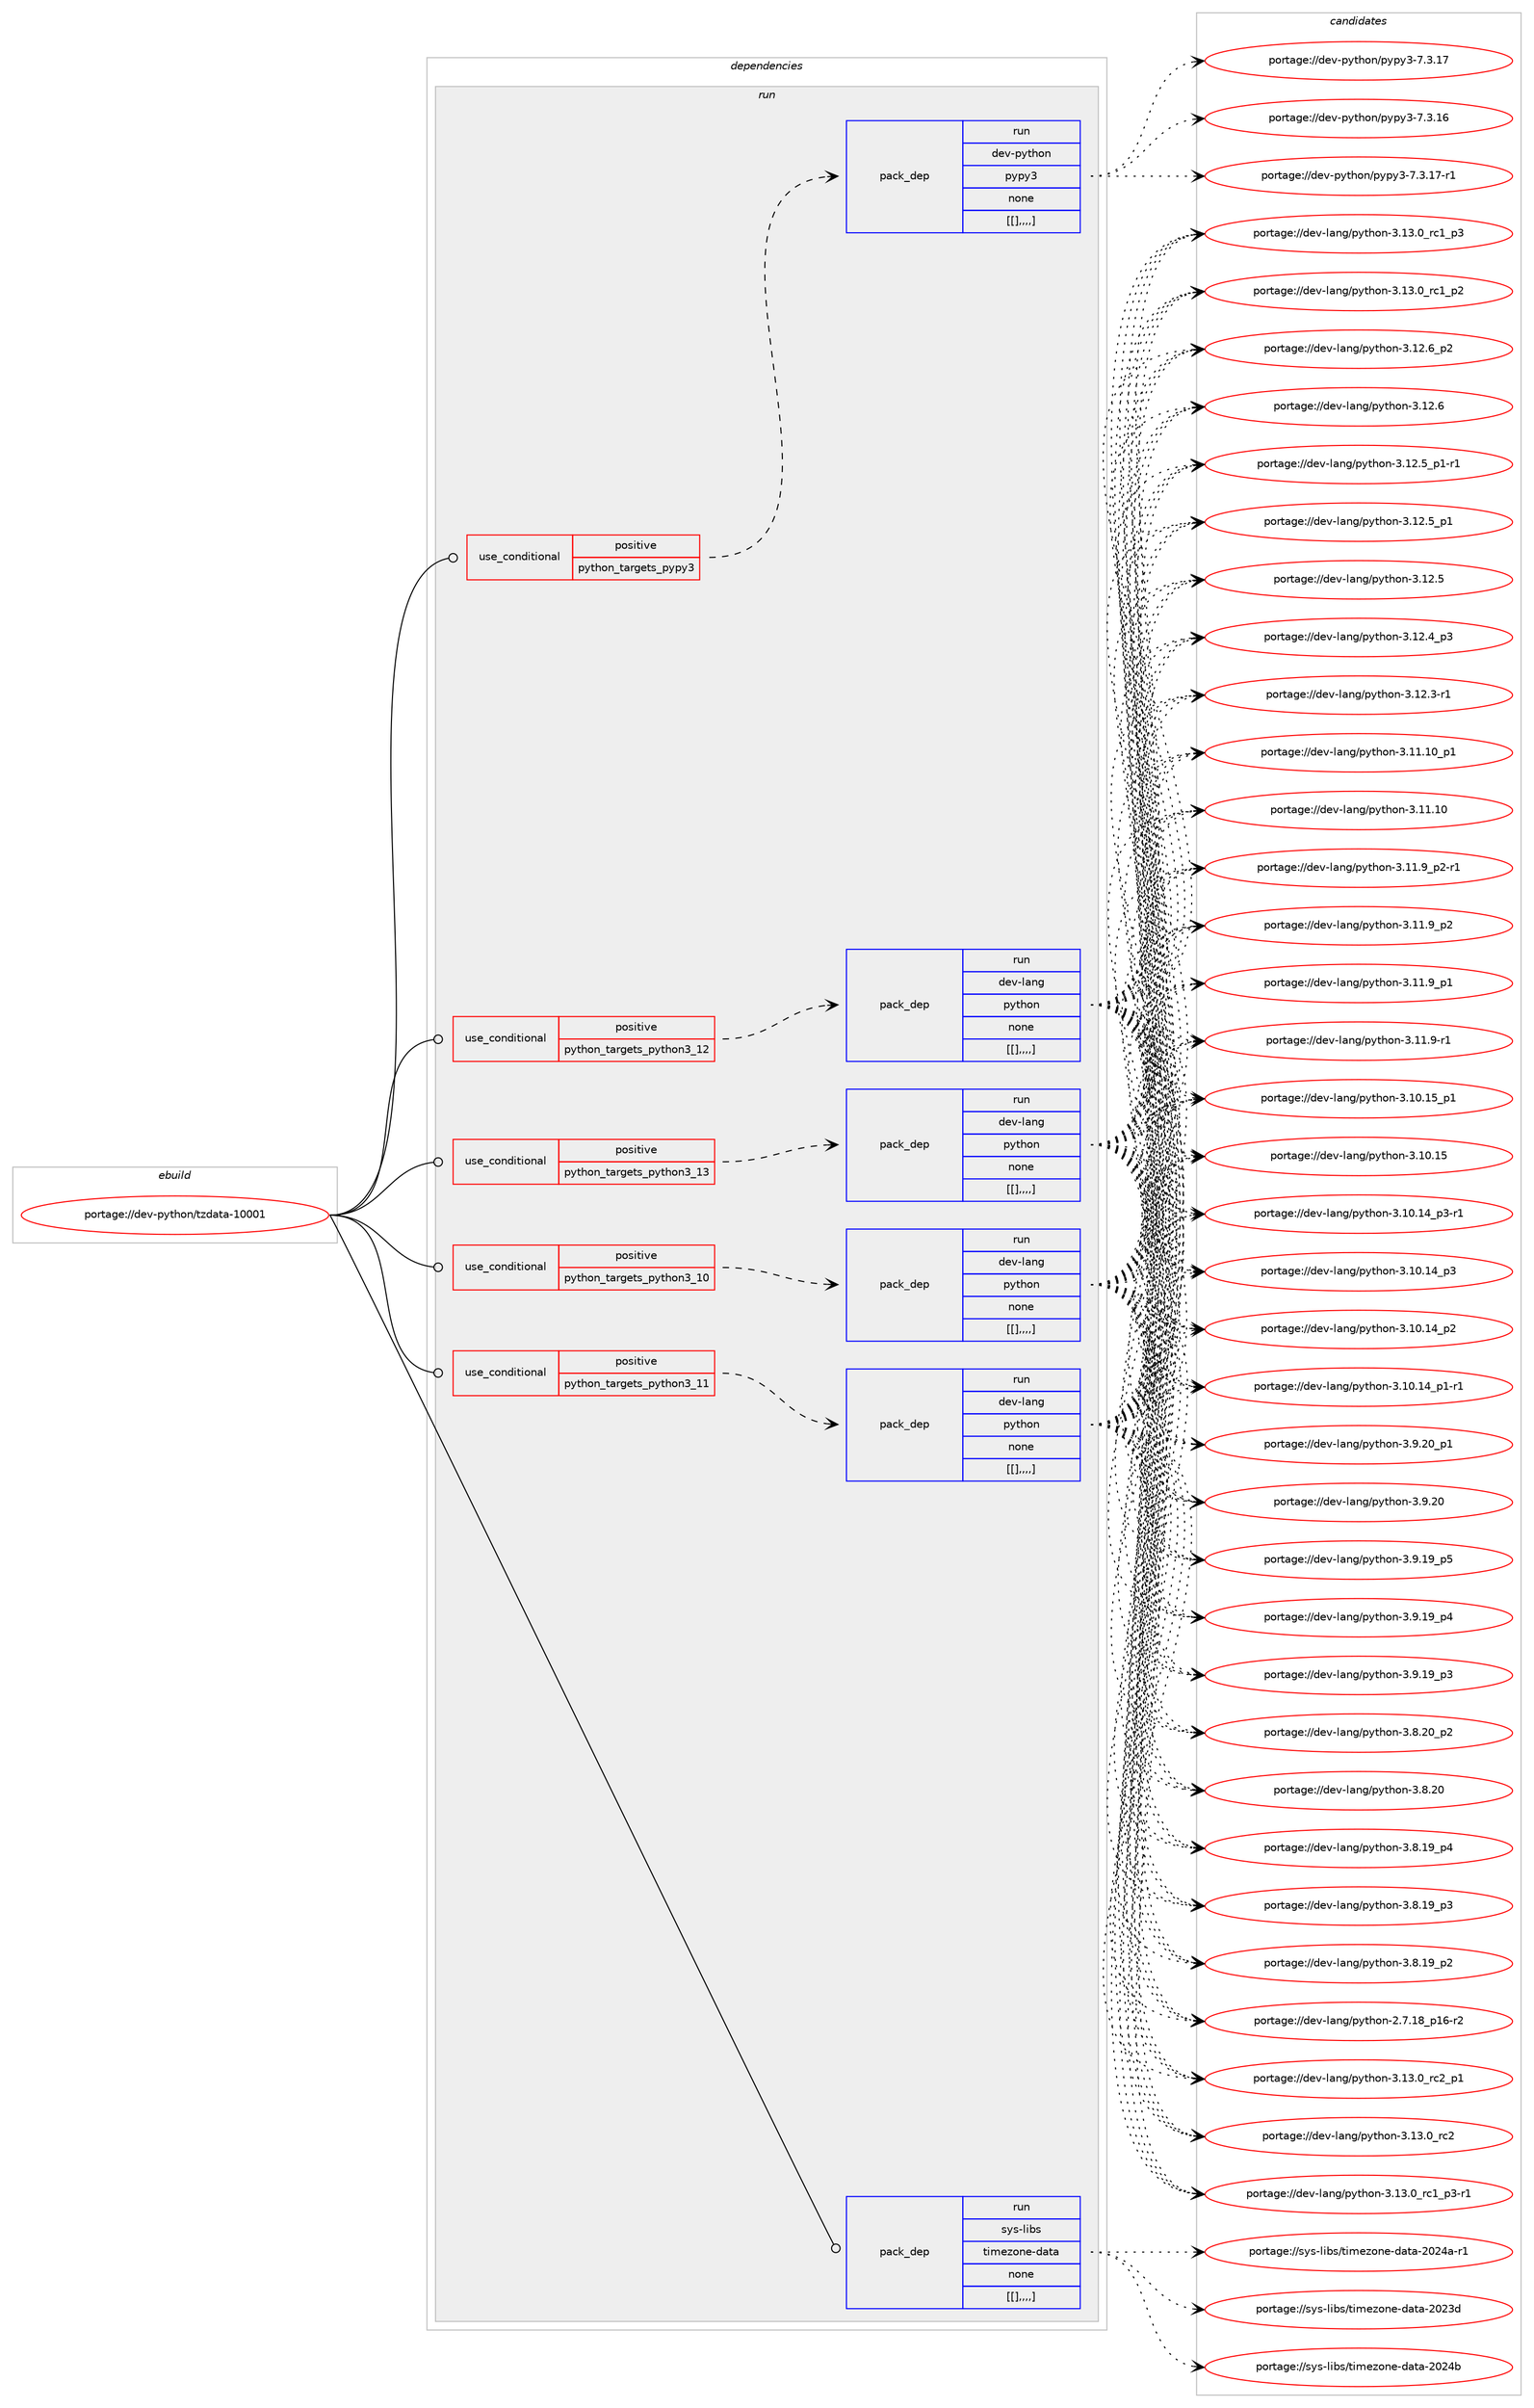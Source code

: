 digraph prolog {

# *************
# Graph options
# *************

newrank=true;
concentrate=true;
compound=true;
graph [rankdir=LR,fontname=Helvetica,fontsize=10,ranksep=1.5];#, ranksep=2.5, nodesep=0.2];
edge  [arrowhead=vee];
node  [fontname=Helvetica,fontsize=10];

# **********
# The ebuild
# **********

subgraph cluster_leftcol {
color=gray;
label=<<i>ebuild</i>>;
id [label="portage://dev-python/tzdata-10001", color=red, width=4, href="../dev-python/tzdata-10001.svg"];
}

# ****************
# The dependencies
# ****************

subgraph cluster_midcol {
color=gray;
label=<<i>dependencies</i>>;
subgraph cluster_compile {
fillcolor="#eeeeee";
style=filled;
label=<<i>compile</i>>;
}
subgraph cluster_compileandrun {
fillcolor="#eeeeee";
style=filled;
label=<<i>compile and run</i>>;
}
subgraph cluster_run {
fillcolor="#eeeeee";
style=filled;
label=<<i>run</i>>;
subgraph cond42553 {
dependency169882 [label=<<TABLE BORDER="0" CELLBORDER="1" CELLSPACING="0" CELLPADDING="4"><TR><TD ROWSPAN="3" CELLPADDING="10">use_conditional</TD></TR><TR><TD>positive</TD></TR><TR><TD>python_targets_pypy3</TD></TR></TABLE>>, shape=none, color=red];
subgraph pack126066 {
dependency169883 [label=<<TABLE BORDER="0" CELLBORDER="1" CELLSPACING="0" CELLPADDING="4" WIDTH="220"><TR><TD ROWSPAN="6" CELLPADDING="30">pack_dep</TD></TR><TR><TD WIDTH="110">run</TD></TR><TR><TD>dev-python</TD></TR><TR><TD>pypy3</TD></TR><TR><TD>none</TD></TR><TR><TD>[[],,,,]</TD></TR></TABLE>>, shape=none, color=blue];
}
dependency169882:e -> dependency169883:w [weight=20,style="dashed",arrowhead="vee"];
}
id:e -> dependency169882:w [weight=20,style="solid",arrowhead="odot"];
subgraph cond42554 {
dependency169884 [label=<<TABLE BORDER="0" CELLBORDER="1" CELLSPACING="0" CELLPADDING="4"><TR><TD ROWSPAN="3" CELLPADDING="10">use_conditional</TD></TR><TR><TD>positive</TD></TR><TR><TD>python_targets_python3_10</TD></TR></TABLE>>, shape=none, color=red];
subgraph pack126067 {
dependency169885 [label=<<TABLE BORDER="0" CELLBORDER="1" CELLSPACING="0" CELLPADDING="4" WIDTH="220"><TR><TD ROWSPAN="6" CELLPADDING="30">pack_dep</TD></TR><TR><TD WIDTH="110">run</TD></TR><TR><TD>dev-lang</TD></TR><TR><TD>python</TD></TR><TR><TD>none</TD></TR><TR><TD>[[],,,,]</TD></TR></TABLE>>, shape=none, color=blue];
}
dependency169884:e -> dependency169885:w [weight=20,style="dashed",arrowhead="vee"];
}
id:e -> dependency169884:w [weight=20,style="solid",arrowhead="odot"];
subgraph cond42555 {
dependency169886 [label=<<TABLE BORDER="0" CELLBORDER="1" CELLSPACING="0" CELLPADDING="4"><TR><TD ROWSPAN="3" CELLPADDING="10">use_conditional</TD></TR><TR><TD>positive</TD></TR><TR><TD>python_targets_python3_11</TD></TR></TABLE>>, shape=none, color=red];
subgraph pack126068 {
dependency169887 [label=<<TABLE BORDER="0" CELLBORDER="1" CELLSPACING="0" CELLPADDING="4" WIDTH="220"><TR><TD ROWSPAN="6" CELLPADDING="30">pack_dep</TD></TR><TR><TD WIDTH="110">run</TD></TR><TR><TD>dev-lang</TD></TR><TR><TD>python</TD></TR><TR><TD>none</TD></TR><TR><TD>[[],,,,]</TD></TR></TABLE>>, shape=none, color=blue];
}
dependency169886:e -> dependency169887:w [weight=20,style="dashed",arrowhead="vee"];
}
id:e -> dependency169886:w [weight=20,style="solid",arrowhead="odot"];
subgraph cond42556 {
dependency169888 [label=<<TABLE BORDER="0" CELLBORDER="1" CELLSPACING="0" CELLPADDING="4"><TR><TD ROWSPAN="3" CELLPADDING="10">use_conditional</TD></TR><TR><TD>positive</TD></TR><TR><TD>python_targets_python3_12</TD></TR></TABLE>>, shape=none, color=red];
subgraph pack126069 {
dependency169889 [label=<<TABLE BORDER="0" CELLBORDER="1" CELLSPACING="0" CELLPADDING="4" WIDTH="220"><TR><TD ROWSPAN="6" CELLPADDING="30">pack_dep</TD></TR><TR><TD WIDTH="110">run</TD></TR><TR><TD>dev-lang</TD></TR><TR><TD>python</TD></TR><TR><TD>none</TD></TR><TR><TD>[[],,,,]</TD></TR></TABLE>>, shape=none, color=blue];
}
dependency169888:e -> dependency169889:w [weight=20,style="dashed",arrowhead="vee"];
}
id:e -> dependency169888:w [weight=20,style="solid",arrowhead="odot"];
subgraph cond42557 {
dependency169890 [label=<<TABLE BORDER="0" CELLBORDER="1" CELLSPACING="0" CELLPADDING="4"><TR><TD ROWSPAN="3" CELLPADDING="10">use_conditional</TD></TR><TR><TD>positive</TD></TR><TR><TD>python_targets_python3_13</TD></TR></TABLE>>, shape=none, color=red];
subgraph pack126070 {
dependency169891 [label=<<TABLE BORDER="0" CELLBORDER="1" CELLSPACING="0" CELLPADDING="4" WIDTH="220"><TR><TD ROWSPAN="6" CELLPADDING="30">pack_dep</TD></TR><TR><TD WIDTH="110">run</TD></TR><TR><TD>dev-lang</TD></TR><TR><TD>python</TD></TR><TR><TD>none</TD></TR><TR><TD>[[],,,,]</TD></TR></TABLE>>, shape=none, color=blue];
}
dependency169890:e -> dependency169891:w [weight=20,style="dashed",arrowhead="vee"];
}
id:e -> dependency169890:w [weight=20,style="solid",arrowhead="odot"];
subgraph pack126071 {
dependency169892 [label=<<TABLE BORDER="0" CELLBORDER="1" CELLSPACING="0" CELLPADDING="4" WIDTH="220"><TR><TD ROWSPAN="6" CELLPADDING="30">pack_dep</TD></TR><TR><TD WIDTH="110">run</TD></TR><TR><TD>sys-libs</TD></TR><TR><TD>timezone-data</TD></TR><TR><TD>none</TD></TR><TR><TD>[[],,,,]</TD></TR></TABLE>>, shape=none, color=blue];
}
id:e -> dependency169892:w [weight=20,style="solid",arrowhead="odot"];
}
}

# **************
# The candidates
# **************

subgraph cluster_choices {
rank=same;
color=gray;
label=<<i>candidates</i>>;

subgraph choice126066 {
color=black;
nodesep=1;
choice100101118451121211161041111104711212111212151455546514649554511449 [label="portage://dev-python/pypy3-7.3.17-r1", color=red, width=4,href="../dev-python/pypy3-7.3.17-r1.svg"];
choice10010111845112121116104111110471121211121215145554651464955 [label="portage://dev-python/pypy3-7.3.17", color=red, width=4,href="../dev-python/pypy3-7.3.17.svg"];
choice10010111845112121116104111110471121211121215145554651464954 [label="portage://dev-python/pypy3-7.3.16", color=red, width=4,href="../dev-python/pypy3-7.3.16.svg"];
dependency169883:e -> choice100101118451121211161041111104711212111212151455546514649554511449:w [style=dotted,weight="100"];
dependency169883:e -> choice10010111845112121116104111110471121211121215145554651464955:w [style=dotted,weight="100"];
dependency169883:e -> choice10010111845112121116104111110471121211121215145554651464954:w [style=dotted,weight="100"];
}
subgraph choice126067 {
color=black;
nodesep=1;
choice100101118451089711010347112121116104111110455146495146489511499509511249 [label="portage://dev-lang/python-3.13.0_rc2_p1", color=red, width=4,href="../dev-lang/python-3.13.0_rc2_p1.svg"];
choice10010111845108971101034711212111610411111045514649514648951149950 [label="portage://dev-lang/python-3.13.0_rc2", color=red, width=4,href="../dev-lang/python-3.13.0_rc2.svg"];
choice1001011184510897110103471121211161041111104551464951464895114994995112514511449 [label="portage://dev-lang/python-3.13.0_rc1_p3-r1", color=red, width=4,href="../dev-lang/python-3.13.0_rc1_p3-r1.svg"];
choice100101118451089711010347112121116104111110455146495146489511499499511251 [label="portage://dev-lang/python-3.13.0_rc1_p3", color=red, width=4,href="../dev-lang/python-3.13.0_rc1_p3.svg"];
choice100101118451089711010347112121116104111110455146495146489511499499511250 [label="portage://dev-lang/python-3.13.0_rc1_p2", color=red, width=4,href="../dev-lang/python-3.13.0_rc1_p2.svg"];
choice100101118451089711010347112121116104111110455146495046549511250 [label="portage://dev-lang/python-3.12.6_p2", color=red, width=4,href="../dev-lang/python-3.12.6_p2.svg"];
choice10010111845108971101034711212111610411111045514649504654 [label="portage://dev-lang/python-3.12.6", color=red, width=4,href="../dev-lang/python-3.12.6.svg"];
choice1001011184510897110103471121211161041111104551464950465395112494511449 [label="portage://dev-lang/python-3.12.5_p1-r1", color=red, width=4,href="../dev-lang/python-3.12.5_p1-r1.svg"];
choice100101118451089711010347112121116104111110455146495046539511249 [label="portage://dev-lang/python-3.12.5_p1", color=red, width=4,href="../dev-lang/python-3.12.5_p1.svg"];
choice10010111845108971101034711212111610411111045514649504653 [label="portage://dev-lang/python-3.12.5", color=red, width=4,href="../dev-lang/python-3.12.5.svg"];
choice100101118451089711010347112121116104111110455146495046529511251 [label="portage://dev-lang/python-3.12.4_p3", color=red, width=4,href="../dev-lang/python-3.12.4_p3.svg"];
choice100101118451089711010347112121116104111110455146495046514511449 [label="portage://dev-lang/python-3.12.3-r1", color=red, width=4,href="../dev-lang/python-3.12.3-r1.svg"];
choice10010111845108971101034711212111610411111045514649494649489511249 [label="portage://dev-lang/python-3.11.10_p1", color=red, width=4,href="../dev-lang/python-3.11.10_p1.svg"];
choice1001011184510897110103471121211161041111104551464949464948 [label="portage://dev-lang/python-3.11.10", color=red, width=4,href="../dev-lang/python-3.11.10.svg"];
choice1001011184510897110103471121211161041111104551464949465795112504511449 [label="portage://dev-lang/python-3.11.9_p2-r1", color=red, width=4,href="../dev-lang/python-3.11.9_p2-r1.svg"];
choice100101118451089711010347112121116104111110455146494946579511250 [label="portage://dev-lang/python-3.11.9_p2", color=red, width=4,href="../dev-lang/python-3.11.9_p2.svg"];
choice100101118451089711010347112121116104111110455146494946579511249 [label="portage://dev-lang/python-3.11.9_p1", color=red, width=4,href="../dev-lang/python-3.11.9_p1.svg"];
choice100101118451089711010347112121116104111110455146494946574511449 [label="portage://dev-lang/python-3.11.9-r1", color=red, width=4,href="../dev-lang/python-3.11.9-r1.svg"];
choice10010111845108971101034711212111610411111045514649484649539511249 [label="portage://dev-lang/python-3.10.15_p1", color=red, width=4,href="../dev-lang/python-3.10.15_p1.svg"];
choice1001011184510897110103471121211161041111104551464948464953 [label="portage://dev-lang/python-3.10.15", color=red, width=4,href="../dev-lang/python-3.10.15.svg"];
choice100101118451089711010347112121116104111110455146494846495295112514511449 [label="portage://dev-lang/python-3.10.14_p3-r1", color=red, width=4,href="../dev-lang/python-3.10.14_p3-r1.svg"];
choice10010111845108971101034711212111610411111045514649484649529511251 [label="portage://dev-lang/python-3.10.14_p3", color=red, width=4,href="../dev-lang/python-3.10.14_p3.svg"];
choice10010111845108971101034711212111610411111045514649484649529511250 [label="portage://dev-lang/python-3.10.14_p2", color=red, width=4,href="../dev-lang/python-3.10.14_p2.svg"];
choice100101118451089711010347112121116104111110455146494846495295112494511449 [label="portage://dev-lang/python-3.10.14_p1-r1", color=red, width=4,href="../dev-lang/python-3.10.14_p1-r1.svg"];
choice100101118451089711010347112121116104111110455146574650489511249 [label="portage://dev-lang/python-3.9.20_p1", color=red, width=4,href="../dev-lang/python-3.9.20_p1.svg"];
choice10010111845108971101034711212111610411111045514657465048 [label="portage://dev-lang/python-3.9.20", color=red, width=4,href="../dev-lang/python-3.9.20.svg"];
choice100101118451089711010347112121116104111110455146574649579511253 [label="portage://dev-lang/python-3.9.19_p5", color=red, width=4,href="../dev-lang/python-3.9.19_p5.svg"];
choice100101118451089711010347112121116104111110455146574649579511252 [label="portage://dev-lang/python-3.9.19_p4", color=red, width=4,href="../dev-lang/python-3.9.19_p4.svg"];
choice100101118451089711010347112121116104111110455146574649579511251 [label="portage://dev-lang/python-3.9.19_p3", color=red, width=4,href="../dev-lang/python-3.9.19_p3.svg"];
choice100101118451089711010347112121116104111110455146564650489511250 [label="portage://dev-lang/python-3.8.20_p2", color=red, width=4,href="../dev-lang/python-3.8.20_p2.svg"];
choice10010111845108971101034711212111610411111045514656465048 [label="portage://dev-lang/python-3.8.20", color=red, width=4,href="../dev-lang/python-3.8.20.svg"];
choice100101118451089711010347112121116104111110455146564649579511252 [label="portage://dev-lang/python-3.8.19_p4", color=red, width=4,href="../dev-lang/python-3.8.19_p4.svg"];
choice100101118451089711010347112121116104111110455146564649579511251 [label="portage://dev-lang/python-3.8.19_p3", color=red, width=4,href="../dev-lang/python-3.8.19_p3.svg"];
choice100101118451089711010347112121116104111110455146564649579511250 [label="portage://dev-lang/python-3.8.19_p2", color=red, width=4,href="../dev-lang/python-3.8.19_p2.svg"];
choice100101118451089711010347112121116104111110455046554649569511249544511450 [label="portage://dev-lang/python-2.7.18_p16-r2", color=red, width=4,href="../dev-lang/python-2.7.18_p16-r2.svg"];
dependency169885:e -> choice100101118451089711010347112121116104111110455146495146489511499509511249:w [style=dotted,weight="100"];
dependency169885:e -> choice10010111845108971101034711212111610411111045514649514648951149950:w [style=dotted,weight="100"];
dependency169885:e -> choice1001011184510897110103471121211161041111104551464951464895114994995112514511449:w [style=dotted,weight="100"];
dependency169885:e -> choice100101118451089711010347112121116104111110455146495146489511499499511251:w [style=dotted,weight="100"];
dependency169885:e -> choice100101118451089711010347112121116104111110455146495146489511499499511250:w [style=dotted,weight="100"];
dependency169885:e -> choice100101118451089711010347112121116104111110455146495046549511250:w [style=dotted,weight="100"];
dependency169885:e -> choice10010111845108971101034711212111610411111045514649504654:w [style=dotted,weight="100"];
dependency169885:e -> choice1001011184510897110103471121211161041111104551464950465395112494511449:w [style=dotted,weight="100"];
dependency169885:e -> choice100101118451089711010347112121116104111110455146495046539511249:w [style=dotted,weight="100"];
dependency169885:e -> choice10010111845108971101034711212111610411111045514649504653:w [style=dotted,weight="100"];
dependency169885:e -> choice100101118451089711010347112121116104111110455146495046529511251:w [style=dotted,weight="100"];
dependency169885:e -> choice100101118451089711010347112121116104111110455146495046514511449:w [style=dotted,weight="100"];
dependency169885:e -> choice10010111845108971101034711212111610411111045514649494649489511249:w [style=dotted,weight="100"];
dependency169885:e -> choice1001011184510897110103471121211161041111104551464949464948:w [style=dotted,weight="100"];
dependency169885:e -> choice1001011184510897110103471121211161041111104551464949465795112504511449:w [style=dotted,weight="100"];
dependency169885:e -> choice100101118451089711010347112121116104111110455146494946579511250:w [style=dotted,weight="100"];
dependency169885:e -> choice100101118451089711010347112121116104111110455146494946579511249:w [style=dotted,weight="100"];
dependency169885:e -> choice100101118451089711010347112121116104111110455146494946574511449:w [style=dotted,weight="100"];
dependency169885:e -> choice10010111845108971101034711212111610411111045514649484649539511249:w [style=dotted,weight="100"];
dependency169885:e -> choice1001011184510897110103471121211161041111104551464948464953:w [style=dotted,weight="100"];
dependency169885:e -> choice100101118451089711010347112121116104111110455146494846495295112514511449:w [style=dotted,weight="100"];
dependency169885:e -> choice10010111845108971101034711212111610411111045514649484649529511251:w [style=dotted,weight="100"];
dependency169885:e -> choice10010111845108971101034711212111610411111045514649484649529511250:w [style=dotted,weight="100"];
dependency169885:e -> choice100101118451089711010347112121116104111110455146494846495295112494511449:w [style=dotted,weight="100"];
dependency169885:e -> choice100101118451089711010347112121116104111110455146574650489511249:w [style=dotted,weight="100"];
dependency169885:e -> choice10010111845108971101034711212111610411111045514657465048:w [style=dotted,weight="100"];
dependency169885:e -> choice100101118451089711010347112121116104111110455146574649579511253:w [style=dotted,weight="100"];
dependency169885:e -> choice100101118451089711010347112121116104111110455146574649579511252:w [style=dotted,weight="100"];
dependency169885:e -> choice100101118451089711010347112121116104111110455146574649579511251:w [style=dotted,weight="100"];
dependency169885:e -> choice100101118451089711010347112121116104111110455146564650489511250:w [style=dotted,weight="100"];
dependency169885:e -> choice10010111845108971101034711212111610411111045514656465048:w [style=dotted,weight="100"];
dependency169885:e -> choice100101118451089711010347112121116104111110455146564649579511252:w [style=dotted,weight="100"];
dependency169885:e -> choice100101118451089711010347112121116104111110455146564649579511251:w [style=dotted,weight="100"];
dependency169885:e -> choice100101118451089711010347112121116104111110455146564649579511250:w [style=dotted,weight="100"];
dependency169885:e -> choice100101118451089711010347112121116104111110455046554649569511249544511450:w [style=dotted,weight="100"];
}
subgraph choice126068 {
color=black;
nodesep=1;
choice100101118451089711010347112121116104111110455146495146489511499509511249 [label="portage://dev-lang/python-3.13.0_rc2_p1", color=red, width=4,href="../dev-lang/python-3.13.0_rc2_p1.svg"];
choice10010111845108971101034711212111610411111045514649514648951149950 [label="portage://dev-lang/python-3.13.0_rc2", color=red, width=4,href="../dev-lang/python-3.13.0_rc2.svg"];
choice1001011184510897110103471121211161041111104551464951464895114994995112514511449 [label="portage://dev-lang/python-3.13.0_rc1_p3-r1", color=red, width=4,href="../dev-lang/python-3.13.0_rc1_p3-r1.svg"];
choice100101118451089711010347112121116104111110455146495146489511499499511251 [label="portage://dev-lang/python-3.13.0_rc1_p3", color=red, width=4,href="../dev-lang/python-3.13.0_rc1_p3.svg"];
choice100101118451089711010347112121116104111110455146495146489511499499511250 [label="portage://dev-lang/python-3.13.0_rc1_p2", color=red, width=4,href="../dev-lang/python-3.13.0_rc1_p2.svg"];
choice100101118451089711010347112121116104111110455146495046549511250 [label="portage://dev-lang/python-3.12.6_p2", color=red, width=4,href="../dev-lang/python-3.12.6_p2.svg"];
choice10010111845108971101034711212111610411111045514649504654 [label="portage://dev-lang/python-3.12.6", color=red, width=4,href="../dev-lang/python-3.12.6.svg"];
choice1001011184510897110103471121211161041111104551464950465395112494511449 [label="portage://dev-lang/python-3.12.5_p1-r1", color=red, width=4,href="../dev-lang/python-3.12.5_p1-r1.svg"];
choice100101118451089711010347112121116104111110455146495046539511249 [label="portage://dev-lang/python-3.12.5_p1", color=red, width=4,href="../dev-lang/python-3.12.5_p1.svg"];
choice10010111845108971101034711212111610411111045514649504653 [label="portage://dev-lang/python-3.12.5", color=red, width=4,href="../dev-lang/python-3.12.5.svg"];
choice100101118451089711010347112121116104111110455146495046529511251 [label="portage://dev-lang/python-3.12.4_p3", color=red, width=4,href="../dev-lang/python-3.12.4_p3.svg"];
choice100101118451089711010347112121116104111110455146495046514511449 [label="portage://dev-lang/python-3.12.3-r1", color=red, width=4,href="../dev-lang/python-3.12.3-r1.svg"];
choice10010111845108971101034711212111610411111045514649494649489511249 [label="portage://dev-lang/python-3.11.10_p1", color=red, width=4,href="../dev-lang/python-3.11.10_p1.svg"];
choice1001011184510897110103471121211161041111104551464949464948 [label="portage://dev-lang/python-3.11.10", color=red, width=4,href="../dev-lang/python-3.11.10.svg"];
choice1001011184510897110103471121211161041111104551464949465795112504511449 [label="portage://dev-lang/python-3.11.9_p2-r1", color=red, width=4,href="../dev-lang/python-3.11.9_p2-r1.svg"];
choice100101118451089711010347112121116104111110455146494946579511250 [label="portage://dev-lang/python-3.11.9_p2", color=red, width=4,href="../dev-lang/python-3.11.9_p2.svg"];
choice100101118451089711010347112121116104111110455146494946579511249 [label="portage://dev-lang/python-3.11.9_p1", color=red, width=4,href="../dev-lang/python-3.11.9_p1.svg"];
choice100101118451089711010347112121116104111110455146494946574511449 [label="portage://dev-lang/python-3.11.9-r1", color=red, width=4,href="../dev-lang/python-3.11.9-r1.svg"];
choice10010111845108971101034711212111610411111045514649484649539511249 [label="portage://dev-lang/python-3.10.15_p1", color=red, width=4,href="../dev-lang/python-3.10.15_p1.svg"];
choice1001011184510897110103471121211161041111104551464948464953 [label="portage://dev-lang/python-3.10.15", color=red, width=4,href="../dev-lang/python-3.10.15.svg"];
choice100101118451089711010347112121116104111110455146494846495295112514511449 [label="portage://dev-lang/python-3.10.14_p3-r1", color=red, width=4,href="../dev-lang/python-3.10.14_p3-r1.svg"];
choice10010111845108971101034711212111610411111045514649484649529511251 [label="portage://dev-lang/python-3.10.14_p3", color=red, width=4,href="../dev-lang/python-3.10.14_p3.svg"];
choice10010111845108971101034711212111610411111045514649484649529511250 [label="portage://dev-lang/python-3.10.14_p2", color=red, width=4,href="../dev-lang/python-3.10.14_p2.svg"];
choice100101118451089711010347112121116104111110455146494846495295112494511449 [label="portage://dev-lang/python-3.10.14_p1-r1", color=red, width=4,href="../dev-lang/python-3.10.14_p1-r1.svg"];
choice100101118451089711010347112121116104111110455146574650489511249 [label="portage://dev-lang/python-3.9.20_p1", color=red, width=4,href="../dev-lang/python-3.9.20_p1.svg"];
choice10010111845108971101034711212111610411111045514657465048 [label="portage://dev-lang/python-3.9.20", color=red, width=4,href="../dev-lang/python-3.9.20.svg"];
choice100101118451089711010347112121116104111110455146574649579511253 [label="portage://dev-lang/python-3.9.19_p5", color=red, width=4,href="../dev-lang/python-3.9.19_p5.svg"];
choice100101118451089711010347112121116104111110455146574649579511252 [label="portage://dev-lang/python-3.9.19_p4", color=red, width=4,href="../dev-lang/python-3.9.19_p4.svg"];
choice100101118451089711010347112121116104111110455146574649579511251 [label="portage://dev-lang/python-3.9.19_p3", color=red, width=4,href="../dev-lang/python-3.9.19_p3.svg"];
choice100101118451089711010347112121116104111110455146564650489511250 [label="portage://dev-lang/python-3.8.20_p2", color=red, width=4,href="../dev-lang/python-3.8.20_p2.svg"];
choice10010111845108971101034711212111610411111045514656465048 [label="portage://dev-lang/python-3.8.20", color=red, width=4,href="../dev-lang/python-3.8.20.svg"];
choice100101118451089711010347112121116104111110455146564649579511252 [label="portage://dev-lang/python-3.8.19_p4", color=red, width=4,href="../dev-lang/python-3.8.19_p4.svg"];
choice100101118451089711010347112121116104111110455146564649579511251 [label="portage://dev-lang/python-3.8.19_p3", color=red, width=4,href="../dev-lang/python-3.8.19_p3.svg"];
choice100101118451089711010347112121116104111110455146564649579511250 [label="portage://dev-lang/python-3.8.19_p2", color=red, width=4,href="../dev-lang/python-3.8.19_p2.svg"];
choice100101118451089711010347112121116104111110455046554649569511249544511450 [label="portage://dev-lang/python-2.7.18_p16-r2", color=red, width=4,href="../dev-lang/python-2.7.18_p16-r2.svg"];
dependency169887:e -> choice100101118451089711010347112121116104111110455146495146489511499509511249:w [style=dotted,weight="100"];
dependency169887:e -> choice10010111845108971101034711212111610411111045514649514648951149950:w [style=dotted,weight="100"];
dependency169887:e -> choice1001011184510897110103471121211161041111104551464951464895114994995112514511449:w [style=dotted,weight="100"];
dependency169887:e -> choice100101118451089711010347112121116104111110455146495146489511499499511251:w [style=dotted,weight="100"];
dependency169887:e -> choice100101118451089711010347112121116104111110455146495146489511499499511250:w [style=dotted,weight="100"];
dependency169887:e -> choice100101118451089711010347112121116104111110455146495046549511250:w [style=dotted,weight="100"];
dependency169887:e -> choice10010111845108971101034711212111610411111045514649504654:w [style=dotted,weight="100"];
dependency169887:e -> choice1001011184510897110103471121211161041111104551464950465395112494511449:w [style=dotted,weight="100"];
dependency169887:e -> choice100101118451089711010347112121116104111110455146495046539511249:w [style=dotted,weight="100"];
dependency169887:e -> choice10010111845108971101034711212111610411111045514649504653:w [style=dotted,weight="100"];
dependency169887:e -> choice100101118451089711010347112121116104111110455146495046529511251:w [style=dotted,weight="100"];
dependency169887:e -> choice100101118451089711010347112121116104111110455146495046514511449:w [style=dotted,weight="100"];
dependency169887:e -> choice10010111845108971101034711212111610411111045514649494649489511249:w [style=dotted,weight="100"];
dependency169887:e -> choice1001011184510897110103471121211161041111104551464949464948:w [style=dotted,weight="100"];
dependency169887:e -> choice1001011184510897110103471121211161041111104551464949465795112504511449:w [style=dotted,weight="100"];
dependency169887:e -> choice100101118451089711010347112121116104111110455146494946579511250:w [style=dotted,weight="100"];
dependency169887:e -> choice100101118451089711010347112121116104111110455146494946579511249:w [style=dotted,weight="100"];
dependency169887:e -> choice100101118451089711010347112121116104111110455146494946574511449:w [style=dotted,weight="100"];
dependency169887:e -> choice10010111845108971101034711212111610411111045514649484649539511249:w [style=dotted,weight="100"];
dependency169887:e -> choice1001011184510897110103471121211161041111104551464948464953:w [style=dotted,weight="100"];
dependency169887:e -> choice100101118451089711010347112121116104111110455146494846495295112514511449:w [style=dotted,weight="100"];
dependency169887:e -> choice10010111845108971101034711212111610411111045514649484649529511251:w [style=dotted,weight="100"];
dependency169887:e -> choice10010111845108971101034711212111610411111045514649484649529511250:w [style=dotted,weight="100"];
dependency169887:e -> choice100101118451089711010347112121116104111110455146494846495295112494511449:w [style=dotted,weight="100"];
dependency169887:e -> choice100101118451089711010347112121116104111110455146574650489511249:w [style=dotted,weight="100"];
dependency169887:e -> choice10010111845108971101034711212111610411111045514657465048:w [style=dotted,weight="100"];
dependency169887:e -> choice100101118451089711010347112121116104111110455146574649579511253:w [style=dotted,weight="100"];
dependency169887:e -> choice100101118451089711010347112121116104111110455146574649579511252:w [style=dotted,weight="100"];
dependency169887:e -> choice100101118451089711010347112121116104111110455146574649579511251:w [style=dotted,weight="100"];
dependency169887:e -> choice100101118451089711010347112121116104111110455146564650489511250:w [style=dotted,weight="100"];
dependency169887:e -> choice10010111845108971101034711212111610411111045514656465048:w [style=dotted,weight="100"];
dependency169887:e -> choice100101118451089711010347112121116104111110455146564649579511252:w [style=dotted,weight="100"];
dependency169887:e -> choice100101118451089711010347112121116104111110455146564649579511251:w [style=dotted,weight="100"];
dependency169887:e -> choice100101118451089711010347112121116104111110455146564649579511250:w [style=dotted,weight="100"];
dependency169887:e -> choice100101118451089711010347112121116104111110455046554649569511249544511450:w [style=dotted,weight="100"];
}
subgraph choice126069 {
color=black;
nodesep=1;
choice100101118451089711010347112121116104111110455146495146489511499509511249 [label="portage://dev-lang/python-3.13.0_rc2_p1", color=red, width=4,href="../dev-lang/python-3.13.0_rc2_p1.svg"];
choice10010111845108971101034711212111610411111045514649514648951149950 [label="portage://dev-lang/python-3.13.0_rc2", color=red, width=4,href="../dev-lang/python-3.13.0_rc2.svg"];
choice1001011184510897110103471121211161041111104551464951464895114994995112514511449 [label="portage://dev-lang/python-3.13.0_rc1_p3-r1", color=red, width=4,href="../dev-lang/python-3.13.0_rc1_p3-r1.svg"];
choice100101118451089711010347112121116104111110455146495146489511499499511251 [label="portage://dev-lang/python-3.13.0_rc1_p3", color=red, width=4,href="../dev-lang/python-3.13.0_rc1_p3.svg"];
choice100101118451089711010347112121116104111110455146495146489511499499511250 [label="portage://dev-lang/python-3.13.0_rc1_p2", color=red, width=4,href="../dev-lang/python-3.13.0_rc1_p2.svg"];
choice100101118451089711010347112121116104111110455146495046549511250 [label="portage://dev-lang/python-3.12.6_p2", color=red, width=4,href="../dev-lang/python-3.12.6_p2.svg"];
choice10010111845108971101034711212111610411111045514649504654 [label="portage://dev-lang/python-3.12.6", color=red, width=4,href="../dev-lang/python-3.12.6.svg"];
choice1001011184510897110103471121211161041111104551464950465395112494511449 [label="portage://dev-lang/python-3.12.5_p1-r1", color=red, width=4,href="../dev-lang/python-3.12.5_p1-r1.svg"];
choice100101118451089711010347112121116104111110455146495046539511249 [label="portage://dev-lang/python-3.12.5_p1", color=red, width=4,href="../dev-lang/python-3.12.5_p1.svg"];
choice10010111845108971101034711212111610411111045514649504653 [label="portage://dev-lang/python-3.12.5", color=red, width=4,href="../dev-lang/python-3.12.5.svg"];
choice100101118451089711010347112121116104111110455146495046529511251 [label="portage://dev-lang/python-3.12.4_p3", color=red, width=4,href="../dev-lang/python-3.12.4_p3.svg"];
choice100101118451089711010347112121116104111110455146495046514511449 [label="portage://dev-lang/python-3.12.3-r1", color=red, width=4,href="../dev-lang/python-3.12.3-r1.svg"];
choice10010111845108971101034711212111610411111045514649494649489511249 [label="portage://dev-lang/python-3.11.10_p1", color=red, width=4,href="../dev-lang/python-3.11.10_p1.svg"];
choice1001011184510897110103471121211161041111104551464949464948 [label="portage://dev-lang/python-3.11.10", color=red, width=4,href="../dev-lang/python-3.11.10.svg"];
choice1001011184510897110103471121211161041111104551464949465795112504511449 [label="portage://dev-lang/python-3.11.9_p2-r1", color=red, width=4,href="../dev-lang/python-3.11.9_p2-r1.svg"];
choice100101118451089711010347112121116104111110455146494946579511250 [label="portage://dev-lang/python-3.11.9_p2", color=red, width=4,href="../dev-lang/python-3.11.9_p2.svg"];
choice100101118451089711010347112121116104111110455146494946579511249 [label="portage://dev-lang/python-3.11.9_p1", color=red, width=4,href="../dev-lang/python-3.11.9_p1.svg"];
choice100101118451089711010347112121116104111110455146494946574511449 [label="portage://dev-lang/python-3.11.9-r1", color=red, width=4,href="../dev-lang/python-3.11.9-r1.svg"];
choice10010111845108971101034711212111610411111045514649484649539511249 [label="portage://dev-lang/python-3.10.15_p1", color=red, width=4,href="../dev-lang/python-3.10.15_p1.svg"];
choice1001011184510897110103471121211161041111104551464948464953 [label="portage://dev-lang/python-3.10.15", color=red, width=4,href="../dev-lang/python-3.10.15.svg"];
choice100101118451089711010347112121116104111110455146494846495295112514511449 [label="portage://dev-lang/python-3.10.14_p3-r1", color=red, width=4,href="../dev-lang/python-3.10.14_p3-r1.svg"];
choice10010111845108971101034711212111610411111045514649484649529511251 [label="portage://dev-lang/python-3.10.14_p3", color=red, width=4,href="../dev-lang/python-3.10.14_p3.svg"];
choice10010111845108971101034711212111610411111045514649484649529511250 [label="portage://dev-lang/python-3.10.14_p2", color=red, width=4,href="../dev-lang/python-3.10.14_p2.svg"];
choice100101118451089711010347112121116104111110455146494846495295112494511449 [label="portage://dev-lang/python-3.10.14_p1-r1", color=red, width=4,href="../dev-lang/python-3.10.14_p1-r1.svg"];
choice100101118451089711010347112121116104111110455146574650489511249 [label="portage://dev-lang/python-3.9.20_p1", color=red, width=4,href="../dev-lang/python-3.9.20_p1.svg"];
choice10010111845108971101034711212111610411111045514657465048 [label="portage://dev-lang/python-3.9.20", color=red, width=4,href="../dev-lang/python-3.9.20.svg"];
choice100101118451089711010347112121116104111110455146574649579511253 [label="portage://dev-lang/python-3.9.19_p5", color=red, width=4,href="../dev-lang/python-3.9.19_p5.svg"];
choice100101118451089711010347112121116104111110455146574649579511252 [label="portage://dev-lang/python-3.9.19_p4", color=red, width=4,href="../dev-lang/python-3.9.19_p4.svg"];
choice100101118451089711010347112121116104111110455146574649579511251 [label="portage://dev-lang/python-3.9.19_p3", color=red, width=4,href="../dev-lang/python-3.9.19_p3.svg"];
choice100101118451089711010347112121116104111110455146564650489511250 [label="portage://dev-lang/python-3.8.20_p2", color=red, width=4,href="../dev-lang/python-3.8.20_p2.svg"];
choice10010111845108971101034711212111610411111045514656465048 [label="portage://dev-lang/python-3.8.20", color=red, width=4,href="../dev-lang/python-3.8.20.svg"];
choice100101118451089711010347112121116104111110455146564649579511252 [label="portage://dev-lang/python-3.8.19_p4", color=red, width=4,href="../dev-lang/python-3.8.19_p4.svg"];
choice100101118451089711010347112121116104111110455146564649579511251 [label="portage://dev-lang/python-3.8.19_p3", color=red, width=4,href="../dev-lang/python-3.8.19_p3.svg"];
choice100101118451089711010347112121116104111110455146564649579511250 [label="portage://dev-lang/python-3.8.19_p2", color=red, width=4,href="../dev-lang/python-3.8.19_p2.svg"];
choice100101118451089711010347112121116104111110455046554649569511249544511450 [label="portage://dev-lang/python-2.7.18_p16-r2", color=red, width=4,href="../dev-lang/python-2.7.18_p16-r2.svg"];
dependency169889:e -> choice100101118451089711010347112121116104111110455146495146489511499509511249:w [style=dotted,weight="100"];
dependency169889:e -> choice10010111845108971101034711212111610411111045514649514648951149950:w [style=dotted,weight="100"];
dependency169889:e -> choice1001011184510897110103471121211161041111104551464951464895114994995112514511449:w [style=dotted,weight="100"];
dependency169889:e -> choice100101118451089711010347112121116104111110455146495146489511499499511251:w [style=dotted,weight="100"];
dependency169889:e -> choice100101118451089711010347112121116104111110455146495146489511499499511250:w [style=dotted,weight="100"];
dependency169889:e -> choice100101118451089711010347112121116104111110455146495046549511250:w [style=dotted,weight="100"];
dependency169889:e -> choice10010111845108971101034711212111610411111045514649504654:w [style=dotted,weight="100"];
dependency169889:e -> choice1001011184510897110103471121211161041111104551464950465395112494511449:w [style=dotted,weight="100"];
dependency169889:e -> choice100101118451089711010347112121116104111110455146495046539511249:w [style=dotted,weight="100"];
dependency169889:e -> choice10010111845108971101034711212111610411111045514649504653:w [style=dotted,weight="100"];
dependency169889:e -> choice100101118451089711010347112121116104111110455146495046529511251:w [style=dotted,weight="100"];
dependency169889:e -> choice100101118451089711010347112121116104111110455146495046514511449:w [style=dotted,weight="100"];
dependency169889:e -> choice10010111845108971101034711212111610411111045514649494649489511249:w [style=dotted,weight="100"];
dependency169889:e -> choice1001011184510897110103471121211161041111104551464949464948:w [style=dotted,weight="100"];
dependency169889:e -> choice1001011184510897110103471121211161041111104551464949465795112504511449:w [style=dotted,weight="100"];
dependency169889:e -> choice100101118451089711010347112121116104111110455146494946579511250:w [style=dotted,weight="100"];
dependency169889:e -> choice100101118451089711010347112121116104111110455146494946579511249:w [style=dotted,weight="100"];
dependency169889:e -> choice100101118451089711010347112121116104111110455146494946574511449:w [style=dotted,weight="100"];
dependency169889:e -> choice10010111845108971101034711212111610411111045514649484649539511249:w [style=dotted,weight="100"];
dependency169889:e -> choice1001011184510897110103471121211161041111104551464948464953:w [style=dotted,weight="100"];
dependency169889:e -> choice100101118451089711010347112121116104111110455146494846495295112514511449:w [style=dotted,weight="100"];
dependency169889:e -> choice10010111845108971101034711212111610411111045514649484649529511251:w [style=dotted,weight="100"];
dependency169889:e -> choice10010111845108971101034711212111610411111045514649484649529511250:w [style=dotted,weight="100"];
dependency169889:e -> choice100101118451089711010347112121116104111110455146494846495295112494511449:w [style=dotted,weight="100"];
dependency169889:e -> choice100101118451089711010347112121116104111110455146574650489511249:w [style=dotted,weight="100"];
dependency169889:e -> choice10010111845108971101034711212111610411111045514657465048:w [style=dotted,weight="100"];
dependency169889:e -> choice100101118451089711010347112121116104111110455146574649579511253:w [style=dotted,weight="100"];
dependency169889:e -> choice100101118451089711010347112121116104111110455146574649579511252:w [style=dotted,weight="100"];
dependency169889:e -> choice100101118451089711010347112121116104111110455146574649579511251:w [style=dotted,weight="100"];
dependency169889:e -> choice100101118451089711010347112121116104111110455146564650489511250:w [style=dotted,weight="100"];
dependency169889:e -> choice10010111845108971101034711212111610411111045514656465048:w [style=dotted,weight="100"];
dependency169889:e -> choice100101118451089711010347112121116104111110455146564649579511252:w [style=dotted,weight="100"];
dependency169889:e -> choice100101118451089711010347112121116104111110455146564649579511251:w [style=dotted,weight="100"];
dependency169889:e -> choice100101118451089711010347112121116104111110455146564649579511250:w [style=dotted,weight="100"];
dependency169889:e -> choice100101118451089711010347112121116104111110455046554649569511249544511450:w [style=dotted,weight="100"];
}
subgraph choice126070 {
color=black;
nodesep=1;
choice100101118451089711010347112121116104111110455146495146489511499509511249 [label="portage://dev-lang/python-3.13.0_rc2_p1", color=red, width=4,href="../dev-lang/python-3.13.0_rc2_p1.svg"];
choice10010111845108971101034711212111610411111045514649514648951149950 [label="portage://dev-lang/python-3.13.0_rc2", color=red, width=4,href="../dev-lang/python-3.13.0_rc2.svg"];
choice1001011184510897110103471121211161041111104551464951464895114994995112514511449 [label="portage://dev-lang/python-3.13.0_rc1_p3-r1", color=red, width=4,href="../dev-lang/python-3.13.0_rc1_p3-r1.svg"];
choice100101118451089711010347112121116104111110455146495146489511499499511251 [label="portage://dev-lang/python-3.13.0_rc1_p3", color=red, width=4,href="../dev-lang/python-3.13.0_rc1_p3.svg"];
choice100101118451089711010347112121116104111110455146495146489511499499511250 [label="portage://dev-lang/python-3.13.0_rc1_p2", color=red, width=4,href="../dev-lang/python-3.13.0_rc1_p2.svg"];
choice100101118451089711010347112121116104111110455146495046549511250 [label="portage://dev-lang/python-3.12.6_p2", color=red, width=4,href="../dev-lang/python-3.12.6_p2.svg"];
choice10010111845108971101034711212111610411111045514649504654 [label="portage://dev-lang/python-3.12.6", color=red, width=4,href="../dev-lang/python-3.12.6.svg"];
choice1001011184510897110103471121211161041111104551464950465395112494511449 [label="portage://dev-lang/python-3.12.5_p1-r1", color=red, width=4,href="../dev-lang/python-3.12.5_p1-r1.svg"];
choice100101118451089711010347112121116104111110455146495046539511249 [label="portage://dev-lang/python-3.12.5_p1", color=red, width=4,href="../dev-lang/python-3.12.5_p1.svg"];
choice10010111845108971101034711212111610411111045514649504653 [label="portage://dev-lang/python-3.12.5", color=red, width=4,href="../dev-lang/python-3.12.5.svg"];
choice100101118451089711010347112121116104111110455146495046529511251 [label="portage://dev-lang/python-3.12.4_p3", color=red, width=4,href="../dev-lang/python-3.12.4_p3.svg"];
choice100101118451089711010347112121116104111110455146495046514511449 [label="portage://dev-lang/python-3.12.3-r1", color=red, width=4,href="../dev-lang/python-3.12.3-r1.svg"];
choice10010111845108971101034711212111610411111045514649494649489511249 [label="portage://dev-lang/python-3.11.10_p1", color=red, width=4,href="../dev-lang/python-3.11.10_p1.svg"];
choice1001011184510897110103471121211161041111104551464949464948 [label="portage://dev-lang/python-3.11.10", color=red, width=4,href="../dev-lang/python-3.11.10.svg"];
choice1001011184510897110103471121211161041111104551464949465795112504511449 [label="portage://dev-lang/python-3.11.9_p2-r1", color=red, width=4,href="../dev-lang/python-3.11.9_p2-r1.svg"];
choice100101118451089711010347112121116104111110455146494946579511250 [label="portage://dev-lang/python-3.11.9_p2", color=red, width=4,href="../dev-lang/python-3.11.9_p2.svg"];
choice100101118451089711010347112121116104111110455146494946579511249 [label="portage://dev-lang/python-3.11.9_p1", color=red, width=4,href="../dev-lang/python-3.11.9_p1.svg"];
choice100101118451089711010347112121116104111110455146494946574511449 [label="portage://dev-lang/python-3.11.9-r1", color=red, width=4,href="../dev-lang/python-3.11.9-r1.svg"];
choice10010111845108971101034711212111610411111045514649484649539511249 [label="portage://dev-lang/python-3.10.15_p1", color=red, width=4,href="../dev-lang/python-3.10.15_p1.svg"];
choice1001011184510897110103471121211161041111104551464948464953 [label="portage://dev-lang/python-3.10.15", color=red, width=4,href="../dev-lang/python-3.10.15.svg"];
choice100101118451089711010347112121116104111110455146494846495295112514511449 [label="portage://dev-lang/python-3.10.14_p3-r1", color=red, width=4,href="../dev-lang/python-3.10.14_p3-r1.svg"];
choice10010111845108971101034711212111610411111045514649484649529511251 [label="portage://dev-lang/python-3.10.14_p3", color=red, width=4,href="../dev-lang/python-3.10.14_p3.svg"];
choice10010111845108971101034711212111610411111045514649484649529511250 [label="portage://dev-lang/python-3.10.14_p2", color=red, width=4,href="../dev-lang/python-3.10.14_p2.svg"];
choice100101118451089711010347112121116104111110455146494846495295112494511449 [label="portage://dev-lang/python-3.10.14_p1-r1", color=red, width=4,href="../dev-lang/python-3.10.14_p1-r1.svg"];
choice100101118451089711010347112121116104111110455146574650489511249 [label="portage://dev-lang/python-3.9.20_p1", color=red, width=4,href="../dev-lang/python-3.9.20_p1.svg"];
choice10010111845108971101034711212111610411111045514657465048 [label="portage://dev-lang/python-3.9.20", color=red, width=4,href="../dev-lang/python-3.9.20.svg"];
choice100101118451089711010347112121116104111110455146574649579511253 [label="portage://dev-lang/python-3.9.19_p5", color=red, width=4,href="../dev-lang/python-3.9.19_p5.svg"];
choice100101118451089711010347112121116104111110455146574649579511252 [label="portage://dev-lang/python-3.9.19_p4", color=red, width=4,href="../dev-lang/python-3.9.19_p4.svg"];
choice100101118451089711010347112121116104111110455146574649579511251 [label="portage://dev-lang/python-3.9.19_p3", color=red, width=4,href="../dev-lang/python-3.9.19_p3.svg"];
choice100101118451089711010347112121116104111110455146564650489511250 [label="portage://dev-lang/python-3.8.20_p2", color=red, width=4,href="../dev-lang/python-3.8.20_p2.svg"];
choice10010111845108971101034711212111610411111045514656465048 [label="portage://dev-lang/python-3.8.20", color=red, width=4,href="../dev-lang/python-3.8.20.svg"];
choice100101118451089711010347112121116104111110455146564649579511252 [label="portage://dev-lang/python-3.8.19_p4", color=red, width=4,href="../dev-lang/python-3.8.19_p4.svg"];
choice100101118451089711010347112121116104111110455146564649579511251 [label="portage://dev-lang/python-3.8.19_p3", color=red, width=4,href="../dev-lang/python-3.8.19_p3.svg"];
choice100101118451089711010347112121116104111110455146564649579511250 [label="portage://dev-lang/python-3.8.19_p2", color=red, width=4,href="../dev-lang/python-3.8.19_p2.svg"];
choice100101118451089711010347112121116104111110455046554649569511249544511450 [label="portage://dev-lang/python-2.7.18_p16-r2", color=red, width=4,href="../dev-lang/python-2.7.18_p16-r2.svg"];
dependency169891:e -> choice100101118451089711010347112121116104111110455146495146489511499509511249:w [style=dotted,weight="100"];
dependency169891:e -> choice10010111845108971101034711212111610411111045514649514648951149950:w [style=dotted,weight="100"];
dependency169891:e -> choice1001011184510897110103471121211161041111104551464951464895114994995112514511449:w [style=dotted,weight="100"];
dependency169891:e -> choice100101118451089711010347112121116104111110455146495146489511499499511251:w [style=dotted,weight="100"];
dependency169891:e -> choice100101118451089711010347112121116104111110455146495146489511499499511250:w [style=dotted,weight="100"];
dependency169891:e -> choice100101118451089711010347112121116104111110455146495046549511250:w [style=dotted,weight="100"];
dependency169891:e -> choice10010111845108971101034711212111610411111045514649504654:w [style=dotted,weight="100"];
dependency169891:e -> choice1001011184510897110103471121211161041111104551464950465395112494511449:w [style=dotted,weight="100"];
dependency169891:e -> choice100101118451089711010347112121116104111110455146495046539511249:w [style=dotted,weight="100"];
dependency169891:e -> choice10010111845108971101034711212111610411111045514649504653:w [style=dotted,weight="100"];
dependency169891:e -> choice100101118451089711010347112121116104111110455146495046529511251:w [style=dotted,weight="100"];
dependency169891:e -> choice100101118451089711010347112121116104111110455146495046514511449:w [style=dotted,weight="100"];
dependency169891:e -> choice10010111845108971101034711212111610411111045514649494649489511249:w [style=dotted,weight="100"];
dependency169891:e -> choice1001011184510897110103471121211161041111104551464949464948:w [style=dotted,weight="100"];
dependency169891:e -> choice1001011184510897110103471121211161041111104551464949465795112504511449:w [style=dotted,weight="100"];
dependency169891:e -> choice100101118451089711010347112121116104111110455146494946579511250:w [style=dotted,weight="100"];
dependency169891:e -> choice100101118451089711010347112121116104111110455146494946579511249:w [style=dotted,weight="100"];
dependency169891:e -> choice100101118451089711010347112121116104111110455146494946574511449:w [style=dotted,weight="100"];
dependency169891:e -> choice10010111845108971101034711212111610411111045514649484649539511249:w [style=dotted,weight="100"];
dependency169891:e -> choice1001011184510897110103471121211161041111104551464948464953:w [style=dotted,weight="100"];
dependency169891:e -> choice100101118451089711010347112121116104111110455146494846495295112514511449:w [style=dotted,weight="100"];
dependency169891:e -> choice10010111845108971101034711212111610411111045514649484649529511251:w [style=dotted,weight="100"];
dependency169891:e -> choice10010111845108971101034711212111610411111045514649484649529511250:w [style=dotted,weight="100"];
dependency169891:e -> choice100101118451089711010347112121116104111110455146494846495295112494511449:w [style=dotted,weight="100"];
dependency169891:e -> choice100101118451089711010347112121116104111110455146574650489511249:w [style=dotted,weight="100"];
dependency169891:e -> choice10010111845108971101034711212111610411111045514657465048:w [style=dotted,weight="100"];
dependency169891:e -> choice100101118451089711010347112121116104111110455146574649579511253:w [style=dotted,weight="100"];
dependency169891:e -> choice100101118451089711010347112121116104111110455146574649579511252:w [style=dotted,weight="100"];
dependency169891:e -> choice100101118451089711010347112121116104111110455146574649579511251:w [style=dotted,weight="100"];
dependency169891:e -> choice100101118451089711010347112121116104111110455146564650489511250:w [style=dotted,weight="100"];
dependency169891:e -> choice10010111845108971101034711212111610411111045514656465048:w [style=dotted,weight="100"];
dependency169891:e -> choice100101118451089711010347112121116104111110455146564649579511252:w [style=dotted,weight="100"];
dependency169891:e -> choice100101118451089711010347112121116104111110455146564649579511251:w [style=dotted,weight="100"];
dependency169891:e -> choice100101118451089711010347112121116104111110455146564649579511250:w [style=dotted,weight="100"];
dependency169891:e -> choice100101118451089711010347112121116104111110455046554649569511249544511450:w [style=dotted,weight="100"];
}
subgraph choice126071 {
color=black;
nodesep=1;
choice115121115451081059811547116105109101122111110101451009711697455048505298 [label="portage://sys-libs/timezone-data-2024b", color=red, width=4,href="../sys-libs/timezone-data-2024b.svg"];
choice1151211154510810598115471161051091011221111101014510097116974550485052974511449 [label="portage://sys-libs/timezone-data-2024a-r1", color=red, width=4,href="../sys-libs/timezone-data-2024a-r1.svg"];
choice1151211154510810598115471161051091011221111101014510097116974550485051100 [label="portage://sys-libs/timezone-data-2023d", color=red, width=4,href="../sys-libs/timezone-data-2023d.svg"];
dependency169892:e -> choice115121115451081059811547116105109101122111110101451009711697455048505298:w [style=dotted,weight="100"];
dependency169892:e -> choice1151211154510810598115471161051091011221111101014510097116974550485052974511449:w [style=dotted,weight="100"];
dependency169892:e -> choice1151211154510810598115471161051091011221111101014510097116974550485051100:w [style=dotted,weight="100"];
}
}

}
